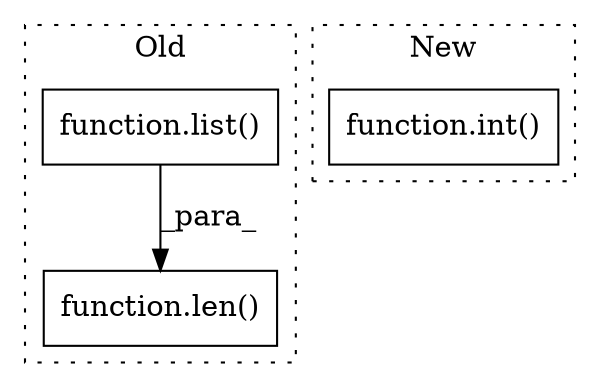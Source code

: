 digraph G {
subgraph cluster0 {
1 [label="function.list()" a="75" s="5476,5499" l="5,1" shape="box"];
3 [label="function.len()" a="75" s="5472,5500" l="4,1" shape="box"];
label = "Old";
style="dotted";
}
subgraph cluster1 {
2 [label="function.int()" a="75" s="5395,5417" l="4,1" shape="box"];
label = "New";
style="dotted";
}
1 -> 3 [label="_para_"];
}